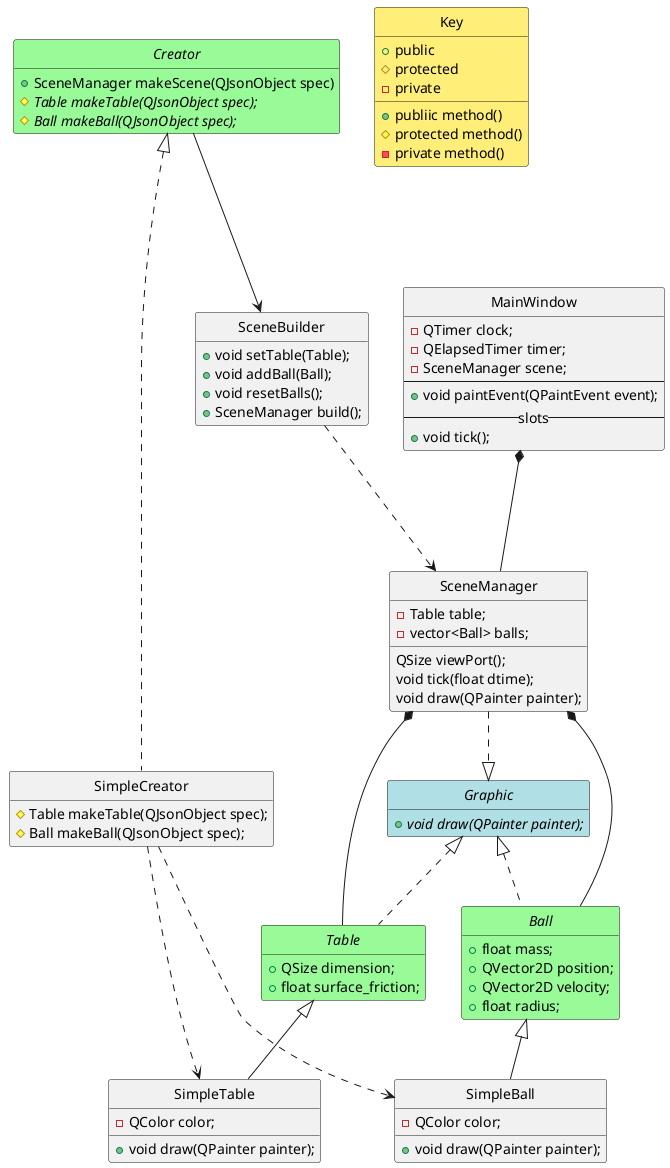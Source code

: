 @startuml

class MainWindow {
	-QTimer clock;
	-QElapsedTimer timer;
	-SceneManager scene;
	--
	+void paintEvent(QPaintEvent event);
	--slots--
	+void tick();
}

class SceneBuilder {
	+void setTable(Table);
	+void addBall(Ball);
	+void resetBalls();
	+SceneManager build();
}

abstract class Creator <<abstract>> {
	+SceneManager makeScene(QJsonObject spec)
	#{abstract} Table makeTable(QJsonObject spec);
	#{abstract} Ball makeBall(QJsonObject spec);
}

class SimpleCreator {
	#Table makeTable(QJsonObject spec);
	#Ball makeBall(QJsonObject spec);
}

together {
	interface Graphic <<interface>> {
		+{abstract} void draw(QPainter painter);
	}

	class SceneManager {
		-Table table;
		-vector<Ball> balls;

		QSize viewPort();
		void tick(float dtime);
		void draw(QPainter painter);
	}
}

abstract class Table <<abstract>> {
	+QSize dimension;
	+float surface_friction;
}

abstract class Ball <<abstract>> {
	+float mass;
	+QVector2D position;
	+QVector2D velocity;
	+float radius;
}

class SimpleTable {
	-QColor color;
	+void draw(QPainter painter);
}

class SimpleBall {
	-QColor color;
	+void draw(QPainter painter);
}

class Key #ffee77 {
	+public
	#protected
	-private
	+publiic method()
	#protected method()
	-private method()
}

skinparam Class {
	BackgroundColor<<abstract>> PaleGreen
	BackgroundColor<<interface>> PowderBlue
}

hide stereotype
hide circle
hide empty members

MainWindow			*---		SceneManager 	 

Creator				--->		SceneBuilder
Creator				<|..		SimpleCreator
SimpleCreator		...>		SimpleTable
SimpleCreator		...>		SimpleBall

SceneBuilder		...>		SceneManager

Graphic				<|.left.	SceneManager
SceneManager		*---		Table
SceneManager		*---		Ball

Table				<|--		SimpleTable 
Ball				<|--		SimpleBall 

Graphic				<|..		Table 
Graphic				<|..		Ball 

@enduml
